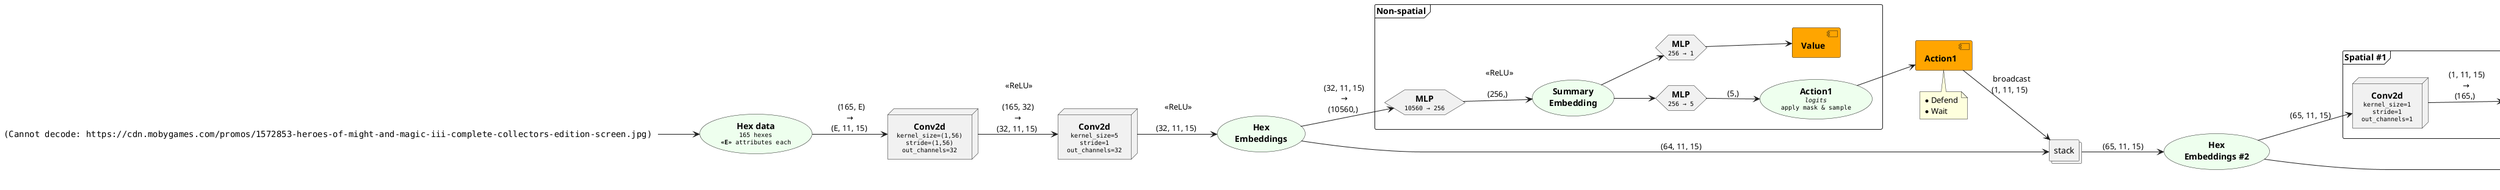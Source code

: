 @startuml "arch-vcmi-fullyconv"
left to right direction

skinparam defaultTextAlignment center
skinparam NoteTextAlignment left

<style>
Usecase {
  BackGroundColor #efe
}
</style>

'''
''' Utility functions
'''

!function $replace($txt, $search, $repl)
  !$replaced = ""
  !while %strpos($txt, $search) >= 0
    !$position = %strpos($txt, $search)
    !$replaced = $replaced + %substr($txt, 0, $position) + $repl
    !$txt = %substr($txt, $position + %strlen($search))
  !endwhile
  !return $replaced + $txt
!endfunction

' Wraps each line of $txt within $open and $close
' Example:
'   $tagged_text("<color:red>", "two\nlines", "</color>")
'   => "<color:red>two</color>\n<color:red>lines</color>")"
!function $tagged_text($open, $txt, $close) return $open + $replace($txt, "\n", $close+"\n"+$open) + $close

!function $node_text($name) return $tagged_text("<b>", $name, "</b>")
!function $node_text($name, $desc) return $node_text($name)+"\n"+$tagged_text("<font:monospaced><size:10>", $desc, "</size></font>")
!function $node_text($name, $desc, $txt) return $node_text($name, $desc)+"\n\n"+$tagged_text("<color:888><size:10>", $txt, "</size></color>")

'''
''' Node types
'''

' Image
!procedure $Image($id, $scale, $url)
  Label $id as "<img:"$url"{scale=$scale}>"
!endprocedure

' Data
!procedure $Data($id, $name)
  Usecase $id as "$node_text($name)"
!endprocedure

!procedure $Data($id, $name, $desc)
  Usecase $id as "$node_text($name, $desc)"
!endprocedure

!procedure $Data($id, $name, $desc, $txt)
  Usecase $id as "$node_text($name, $desc, $txt)"
!endprocedure

' MLP (FC)
!procedure $MLP($id, $name, $desc)
  Hexagon $id as "$node_text($name, $desc)"
!endprocedure
!procedure $MLP($id, $name, $desc, $txt)
  Hexagon $id as "$node_text($name, $desc, $txt)"
!endprocedure

' Transformer
!procedure $Transformer($id, $name, $desc)
  Queue $id as "$node_text($name, $desc)"
!endprocedure
!procedure $Transformer($id, $name, $desc, $txt)
  Queue $id as "$node_text($name, $desc, $txt)"
!endprocedure

' Convolution
!procedure $Convolution($id, $name, $desc)
  Node $id as "$node_text($name, $desc)"
!endprocedure
!procedure $Convolution($id, $name, $desc, $txt)
  Node $id as "$node_text($name, $desc, $txt)"
!endprocedure

' Output
!procedure $Output($id, $name)
  Component $id as "$node_text($name)" #orange
!endprocedure

!procedure $Output($id, $name, $desc)
  Component $id as "$node_text($name, $desc)" #orange
!endprocedure

' Condition
!procedure $Condition($id, $name)
  Boundary $id as "$node_text($name)"
!endprocedure

!procedure $Condition($id, $name, $desc)
  Boundary $id as "$node_text($name, $desc)"
!endprocedure

' Reshape
!procedure $Reshape($id)
  Control $id as " "
!endprocedure

' Activation
!procedure $Activation($id, $name)
  Action $id as "$name"
!endprocedure

' Sum / Mean / etc.
!procedure $Op($id, $name)
  Agent $id as "$name"
!endprocedure
!procedure $Op($id, $name, $txt)
  ' Agent $id as "$node_text($name, "", $txt)"
  Agent $id as "$name\n$tagged_text("<color:888><size:10>", $txt, "</size></color>")"
!endprocedure

!procedure $Stack($id, $name)
  Collections $id as "$name"
!endprocedure
!procedure $Stack($id, $name, $txt)
  ' Collections $id as "$node_text($name, "", $txt)"
  Collections $id as "$name\n$tagged_text("<color:888><size:10>", $txt, "</size></color>")"
!endprocedure


' Link
!procedure $Link($a, $b, $dim)
  $a --> $b : " $dim "
!endprocedure
!procedure $Link($a, $b, $dim, $txt)
  ' The newline causes a bug where the 1st line appears
  ' on the top-left side
  ' ...but it looks better that way
  $a --> $b : " $dim "\n$txt
!endprocedure

' title "wwwwwwwwwwwwwwwwwwwwwwwwwwwwwwwwwwwwwwwwwwwwwwwwwwwwwwwwwwwwwwwwwwwwwwwwwwwwwwww"
' left to right direction


$Image(state, 0.25, "https://cdn.mobygames.com/promos/1572853-heroes-of-might-and-magic-iii-complete-collectors-edition-screen.jpg")
$Data(obs_hexes, "Hex data", "165 hexes\n**<<E>>** attributes each")
$Link(state, obs_hexes, "")

$Convolution(conv0, "Conv2d", "kernel_size=(1,56)\nstride=(1,56)\nout_channels=32")
$Link(obs_hexes, conv0, "(165, E)\n→\n(E, 11, 15)")
$Convolution(conv1, "Conv2d", "kernel_size=5\nstride=1\nout_channels=32")
$Link(conv0, conv1, "<<ReLU>>\n\n(165, 32)\n→\n(32, 11, 15)")
$Data(hex_embeddings, "Hex\nEmbeddings")
$Link(conv1, hex_embeddings, "<<ReLU>>\n\n(32, 11, 15)")

Frame "Non-spatial" {
  $MLP(nonspatial_mlp, "MLP", "10560 → 256")
  $Link(hex_embeddings, nonspatial_mlp, "\n(32, 11, 15)\n→\n(10560,)")
  $Data(embedded_summary, "Summary\nEmbedding")
  $Link(nonspatial_mlp, embedded_summary, "<<ReLU>>\n\n(256,)")
  $MLP(action1_mlp, "MLP", "256 → 5")
  $Link(embedded_summary, action1_mlp, "")

  $Data(action1, "Action1", "<i>logits</i>\napply mask & sample")
  $Link(action1_mlp, action1, "(5,)")

  $MLP(value_mlp, "MLP", "256 → 1")
  $Link(embedded_summary, value_mlp, "")
  $Output(value, "Value")
  $Link(value_mlp, value, "")
}

$Output(action1_out, "Action1")
$Link(action1, action1_out, "")

note bottom of action1_out
* Defend
* Wait
end note

$Stack(concat1, "stack")
$Link(action1_out, concat1, "broadcast\n(1, 11, 15)")
$Link(hex_embeddings, concat1, "(64, 11, 15)")
$Data(hex_embeddings2, "Hex\nEmbeddings #2")
$Link(concat1, hex_embeddings2, "(65, 11, 15)")

Frame "Spatial #1" {
  $Convolution(conv3, "Conv2d", "kernel_size=1\nstride=1\nout_channels=1")
  $Link(hex_embeddings2, conv3, "(65, 11, 15)")
  $Data(action2, "Action2", "<i>logits</i>\napply mask & sample")
  $Link(conv3, action2, "(1, 11, 15)\n→\n(165,)")
}

$Output(action2_out, "Action2", "i.e. Hex for Action1")
$Link(action2, action2_out, "")

note bottom of action2_out
* Move to Hex
* Shoot at Hex
end note

$Stack(concat2, "stack")
$Link(action2_out, concat2, "broadcast\n(1, 11, 15)")
$Link(hex_embeddings2, concat2, "(65, 11, 15)")
$Data(hex_embeddings3, "Hex\nEmbeddings #3")
$Link(concat2, hex_embeddings3, "(66, 11, 15)")

Frame "Spatial #2" {
  $Convolution(conv4, "Conv2d", "kernel_size=1\nstride=1\nout_channels=1")
  $Link(hex_embeddings3, conv4, "(66, 11, 15)")
  $Data(action3, "Action3", "<i>logits</i>\napply mask & sample")
  $Link(conv4, action3, "(1, 11, 15)\n→\n(165,)")
}

$Output(action3_out, "Action3", "i.e. Hex2 for Action1")
$Link(action3, action3_out, "N")

note bottom of action3_out
* Move to Hex then attack at Hex2
end note

@enduml

